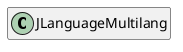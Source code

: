 @startuml
set namespaceSeparator \\
hide members
hide << alias >> circle

class JLanguageMultilang
@enduml
